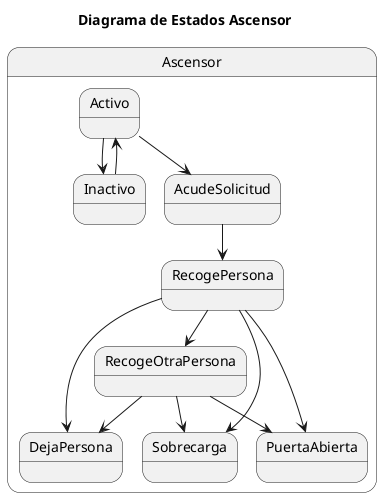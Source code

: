 @startuml Diagrama_De_Estados

title Diagrama de Estados Ascensor

state Ascensor{
Activo-->Inactivo
Activo-->AcudeSolicitud
AcudeSolicitud-->RecogePersona
RecogePersona-->RecogeOtraPersona
RecogePersona-->DejaPersona 
RecogeOtraPersona-->DejaPersona 
RecogePersona-->Sobrecarga
RecogeOtraPersona-->Sobrecarga
RecogePersona-->PuertaAbierta
RecogeOtraPersona-->PuertaAbierta
Inactivo-->Activo
}


@enduml